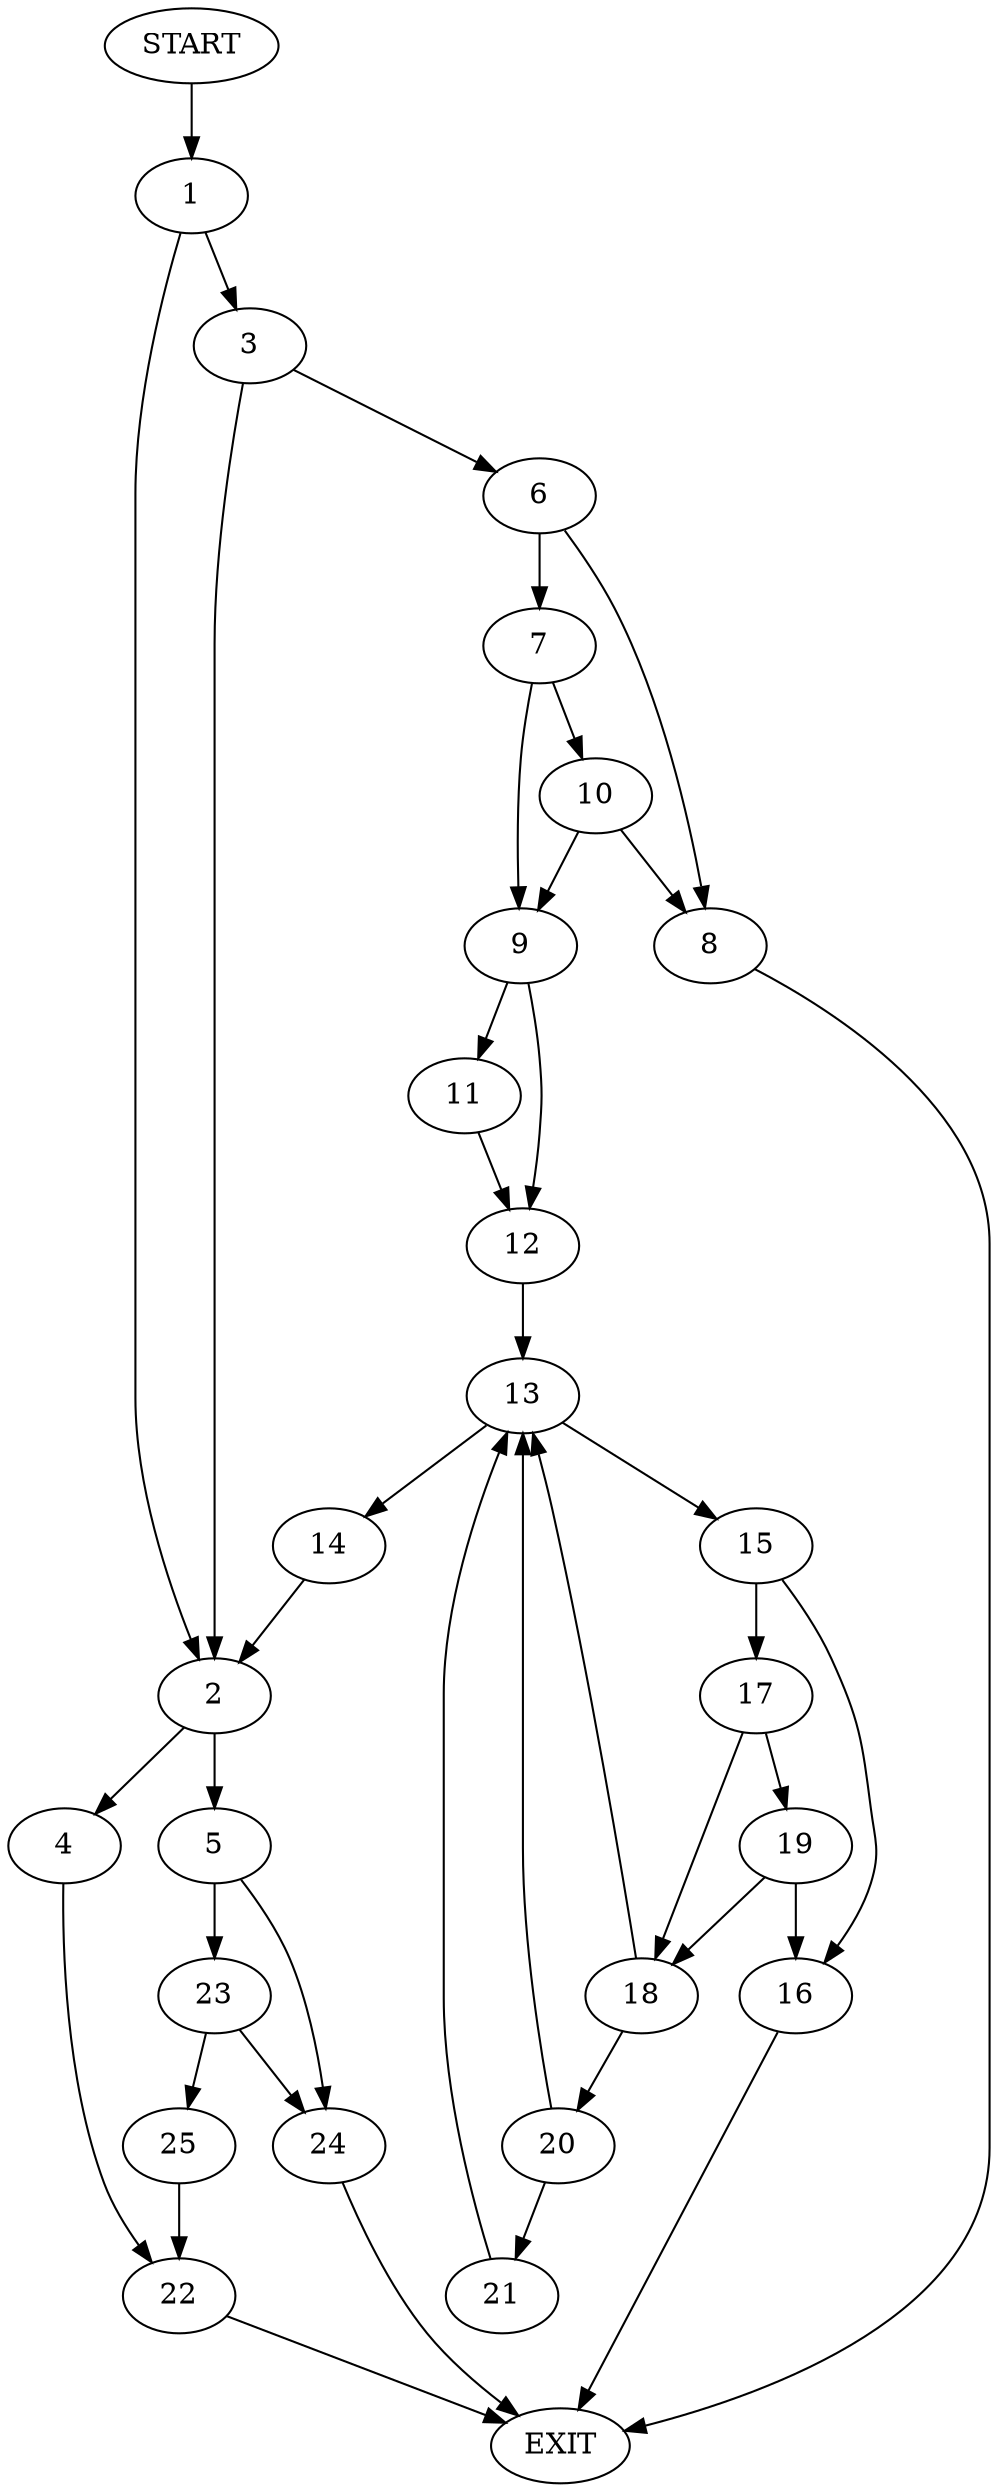 digraph {
0 [label="START"]
26 [label="EXIT"]
0 -> 1
1 -> 2
1 -> 3
2 -> 4
2 -> 5
3 -> 2
3 -> 6
6 -> 7
6 -> 8
8 -> 26
7 -> 9
7 -> 10
10 -> 9
10 -> 8
9 -> 11
9 -> 12
12 -> 13
11 -> 12
13 -> 14
13 -> 15
15 -> 16
15 -> 17
14 -> 2
17 -> 18
17 -> 19
16 -> 26
18 -> 20
18 -> 13
19 -> 16
19 -> 18
20 -> 13
20 -> 21
21 -> 13
4 -> 22
5 -> 23
5 -> 24
22 -> 26
24 -> 26
23 -> 25
23 -> 24
25 -> 22
}
